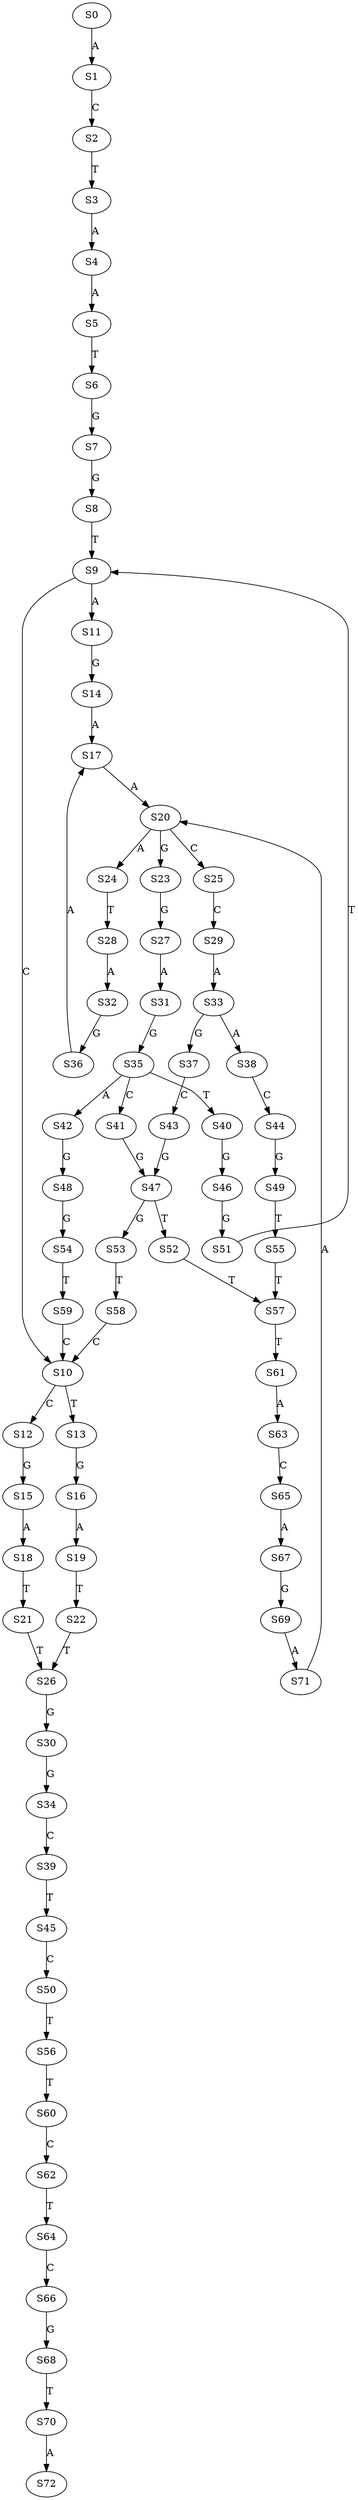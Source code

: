 strict digraph  {
	S0 -> S1 [ label = A ];
	S1 -> S2 [ label = C ];
	S2 -> S3 [ label = T ];
	S3 -> S4 [ label = A ];
	S4 -> S5 [ label = A ];
	S5 -> S6 [ label = T ];
	S6 -> S7 [ label = G ];
	S7 -> S8 [ label = G ];
	S8 -> S9 [ label = T ];
	S9 -> S10 [ label = C ];
	S9 -> S11 [ label = A ];
	S10 -> S12 [ label = C ];
	S10 -> S13 [ label = T ];
	S11 -> S14 [ label = G ];
	S12 -> S15 [ label = G ];
	S13 -> S16 [ label = G ];
	S14 -> S17 [ label = A ];
	S15 -> S18 [ label = A ];
	S16 -> S19 [ label = A ];
	S17 -> S20 [ label = A ];
	S18 -> S21 [ label = T ];
	S19 -> S22 [ label = T ];
	S20 -> S23 [ label = G ];
	S20 -> S24 [ label = A ];
	S20 -> S25 [ label = C ];
	S21 -> S26 [ label = T ];
	S22 -> S26 [ label = T ];
	S23 -> S27 [ label = G ];
	S24 -> S28 [ label = T ];
	S25 -> S29 [ label = C ];
	S26 -> S30 [ label = G ];
	S27 -> S31 [ label = A ];
	S28 -> S32 [ label = A ];
	S29 -> S33 [ label = A ];
	S30 -> S34 [ label = G ];
	S31 -> S35 [ label = G ];
	S32 -> S36 [ label = G ];
	S33 -> S37 [ label = G ];
	S33 -> S38 [ label = A ];
	S34 -> S39 [ label = C ];
	S35 -> S40 [ label = T ];
	S35 -> S41 [ label = C ];
	S35 -> S42 [ label = A ];
	S36 -> S17 [ label = A ];
	S37 -> S43 [ label = C ];
	S38 -> S44 [ label = C ];
	S39 -> S45 [ label = T ];
	S40 -> S46 [ label = G ];
	S41 -> S47 [ label = G ];
	S42 -> S48 [ label = G ];
	S43 -> S47 [ label = G ];
	S44 -> S49 [ label = G ];
	S45 -> S50 [ label = C ];
	S46 -> S51 [ label = G ];
	S47 -> S52 [ label = T ];
	S47 -> S53 [ label = G ];
	S48 -> S54 [ label = G ];
	S49 -> S55 [ label = T ];
	S50 -> S56 [ label = T ];
	S51 -> S9 [ label = T ];
	S52 -> S57 [ label = T ];
	S53 -> S58 [ label = T ];
	S54 -> S59 [ label = T ];
	S55 -> S57 [ label = T ];
	S56 -> S60 [ label = T ];
	S57 -> S61 [ label = T ];
	S58 -> S10 [ label = C ];
	S59 -> S10 [ label = C ];
	S60 -> S62 [ label = C ];
	S61 -> S63 [ label = A ];
	S62 -> S64 [ label = T ];
	S63 -> S65 [ label = C ];
	S64 -> S66 [ label = C ];
	S65 -> S67 [ label = A ];
	S66 -> S68 [ label = G ];
	S67 -> S69 [ label = G ];
	S68 -> S70 [ label = T ];
	S69 -> S71 [ label = A ];
	S70 -> S72 [ label = A ];
	S71 -> S20 [ label = A ];
}
